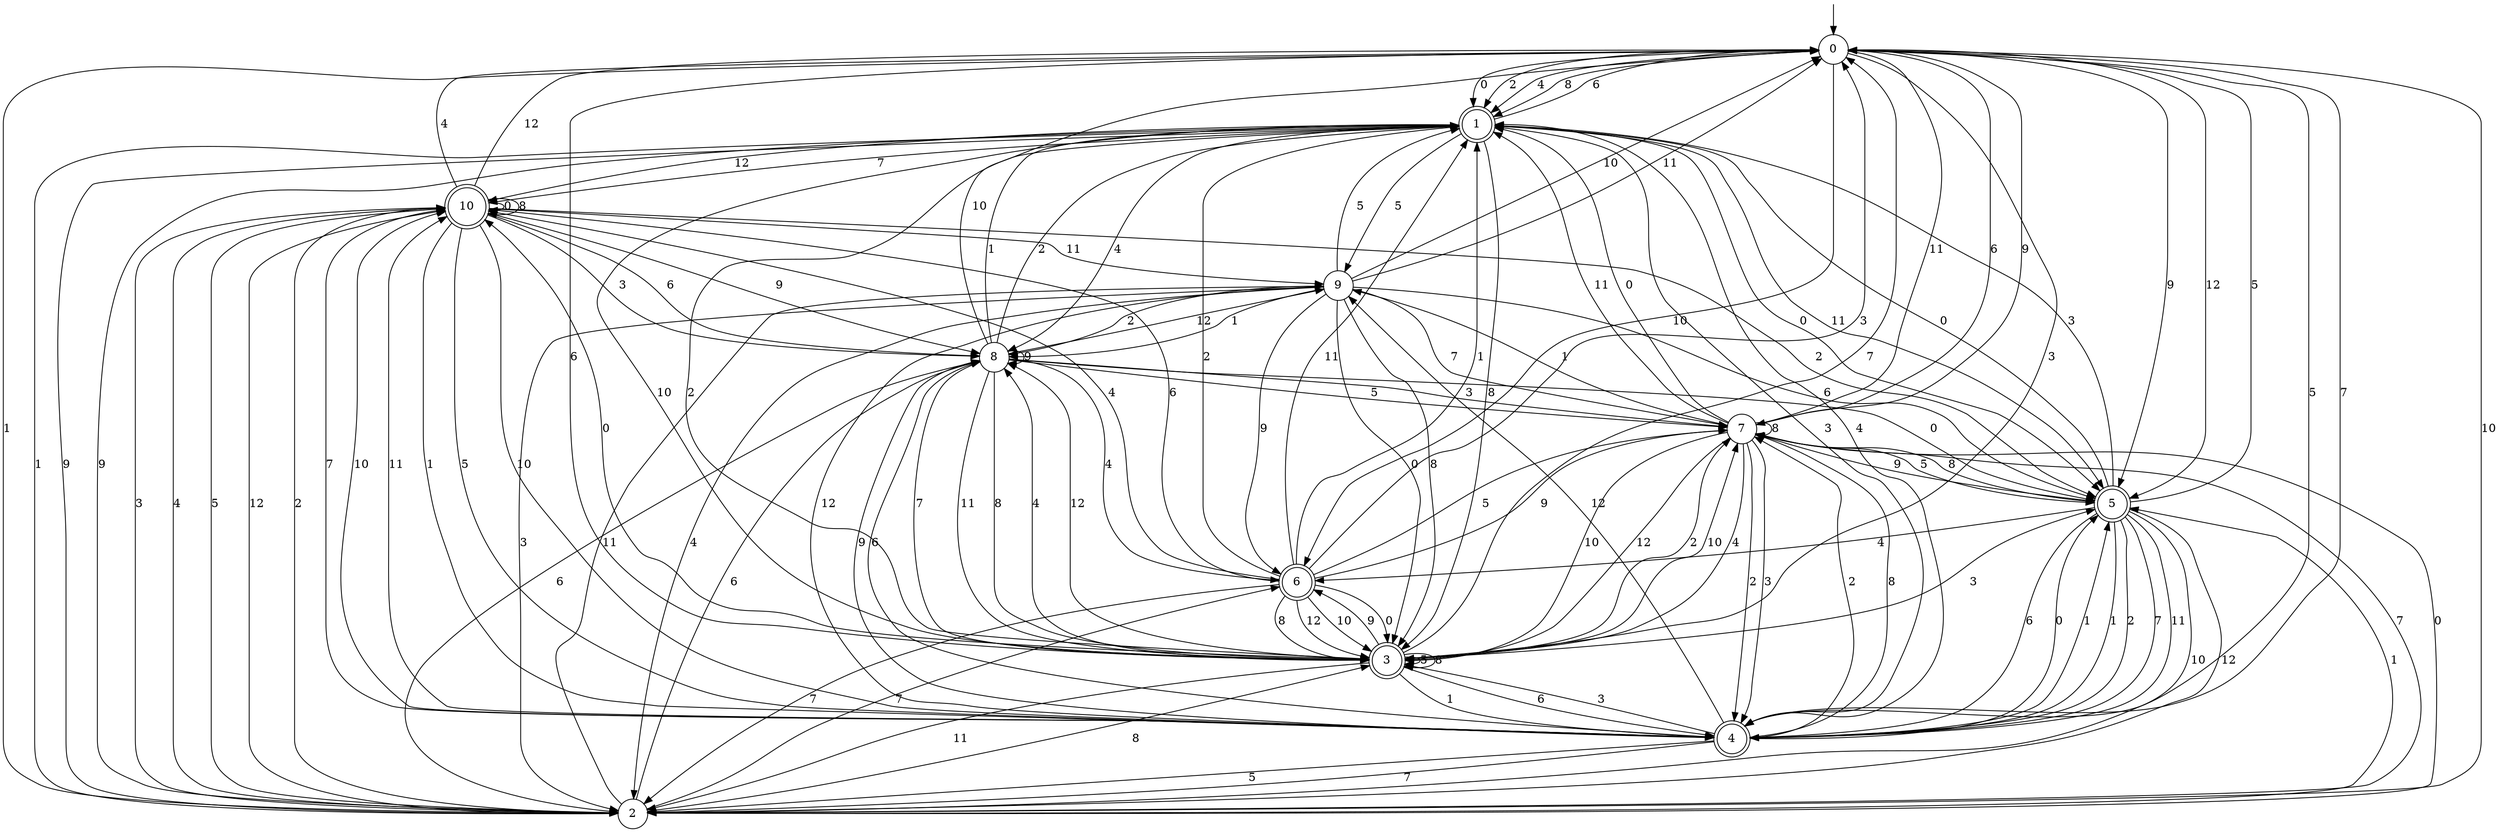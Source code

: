 digraph g {

	s0 [shape="circle" label="0"];
	s1 [shape="doublecircle" label="1"];
	s2 [shape="circle" label="2"];
	s3 [shape="doublecircle" label="3"];
	s4 [shape="doublecircle" label="4"];
	s5 [shape="doublecircle" label="5"];
	s6 [shape="doublecircle" label="6"];
	s7 [shape="circle" label="7"];
	s8 [shape="circle" label="8"];
	s9 [shape="circle" label="9"];
	s10 [shape="doublecircle" label="10"];
	s0 -> s1 [label="0"];
	s0 -> s2 [label="1"];
	s0 -> s1 [label="2"];
	s0 -> s3 [label="3"];
	s0 -> s1 [label="4"];
	s0 -> s4 [label="5"];
	s0 -> s3 [label="6"];
	s0 -> s4 [label="7"];
	s0 -> s1 [label="8"];
	s0 -> s5 [label="9"];
	s0 -> s6 [label="10"];
	s0 -> s7 [label="11"];
	s0 -> s5 [label="12"];
	s1 -> s5 [label="0"];
	s1 -> s2 [label="1"];
	s1 -> s3 [label="2"];
	s1 -> s4 [label="3"];
	s1 -> s8 [label="4"];
	s1 -> s9 [label="5"];
	s1 -> s0 [label="6"];
	s1 -> s10 [label="7"];
	s1 -> s3 [label="8"];
	s1 -> s2 [label="9"];
	s1 -> s3 [label="10"];
	s1 -> s5 [label="11"];
	s1 -> s10 [label="12"];
	s2 -> s7 [label="0"];
	s2 -> s5 [label="1"];
	s2 -> s10 [label="2"];
	s2 -> s10 [label="3"];
	s2 -> s10 [label="4"];
	s2 -> s10 [label="5"];
	s2 -> s8 [label="6"];
	s2 -> s6 [label="7"];
	s2 -> s3 [label="8"];
	s2 -> s1 [label="9"];
	s2 -> s0 [label="10"];
	s2 -> s9 [label="11"];
	s2 -> s10 [label="12"];
	s3 -> s10 [label="0"];
	s3 -> s4 [label="1"];
	s3 -> s7 [label="2"];
	s3 -> s5 [label="3"];
	s3 -> s8 [label="4"];
	s3 -> s3 [label="5"];
	s3 -> s4 [label="6"];
	s3 -> s0 [label="7"];
	s3 -> s3 [label="8"];
	s3 -> s6 [label="9"];
	s3 -> s7 [label="10"];
	s3 -> s2 [label="11"];
	s3 -> s8 [label="12"];
	s4 -> s5 [label="0"];
	s4 -> s5 [label="1"];
	s4 -> s7 [label="2"];
	s4 -> s3 [label="3"];
	s4 -> s1 [label="4"];
	s4 -> s2 [label="5"];
	s4 -> s8 [label="6"];
	s4 -> s2 [label="7"];
	s4 -> s7 [label="8"];
	s4 -> s8 [label="9"];
	s4 -> s10 [label="10"];
	s4 -> s10 [label="11"];
	s4 -> s9 [label="12"];
	s5 -> s1 [label="0"];
	s5 -> s4 [label="1"];
	s5 -> s4 [label="2"];
	s5 -> s1 [label="3"];
	s5 -> s6 [label="4"];
	s5 -> s0 [label="5"];
	s5 -> s4 [label="6"];
	s5 -> s4 [label="7"];
	s5 -> s7 [label="8"];
	s5 -> s7 [label="9"];
	s5 -> s2 [label="10"];
	s5 -> s4 [label="11"];
	s5 -> s2 [label="12"];
	s6 -> s3 [label="0"];
	s6 -> s1 [label="1"];
	s6 -> s1 [label="2"];
	s6 -> s0 [label="3"];
	s6 -> s10 [label="4"];
	s6 -> s7 [label="5"];
	s6 -> s10 [label="6"];
	s6 -> s2 [label="7"];
	s6 -> s3 [label="8"];
	s6 -> s7 [label="9"];
	s6 -> s3 [label="10"];
	s6 -> s1 [label="11"];
	s6 -> s3 [label="12"];
	s7 -> s1 [label="0"];
	s7 -> s9 [label="1"];
	s7 -> s4 [label="2"];
	s7 -> s4 [label="3"];
	s7 -> s3 [label="4"];
	s7 -> s5 [label="5"];
	s7 -> s0 [label="6"];
	s7 -> s2 [label="7"];
	s7 -> s7 [label="8"];
	s7 -> s0 [label="9"];
	s7 -> s3 [label="10"];
	s7 -> s1 [label="11"];
	s7 -> s3 [label="12"];
	s8 -> s5 [label="0"];
	s8 -> s1 [label="1"];
	s8 -> s1 [label="2"];
	s8 -> s7 [label="3"];
	s8 -> s6 [label="4"];
	s8 -> s7 [label="5"];
	s8 -> s2 [label="6"];
	s8 -> s3 [label="7"];
	s8 -> s3 [label="8"];
	s8 -> s8 [label="9"];
	s8 -> s0 [label="10"];
	s8 -> s3 [label="11"];
	s8 -> s9 [label="12"];
	s9 -> s3 [label="0"];
	s9 -> s8 [label="1"];
	s9 -> s8 [label="2"];
	s9 -> s2 [label="3"];
	s9 -> s2 [label="4"];
	s9 -> s1 [label="5"];
	s9 -> s5 [label="6"];
	s9 -> s7 [label="7"];
	s9 -> s3 [label="8"];
	s9 -> s6 [label="9"];
	s9 -> s0 [label="10"];
	s9 -> s0 [label="11"];
	s9 -> s4 [label="12"];
	s10 -> s10 [label="0"];
	s10 -> s4 [label="1"];
	s10 -> s5 [label="2"];
	s10 -> s8 [label="3"];
	s10 -> s0 [label="4"];
	s10 -> s4 [label="5"];
	s10 -> s8 [label="6"];
	s10 -> s4 [label="7"];
	s10 -> s10 [label="8"];
	s10 -> s8 [label="9"];
	s10 -> s4 [label="10"];
	s10 -> s9 [label="11"];
	s10 -> s0 [label="12"];

__start0 [label="" shape="none" width="0" height="0"];
__start0 -> s0;

}
